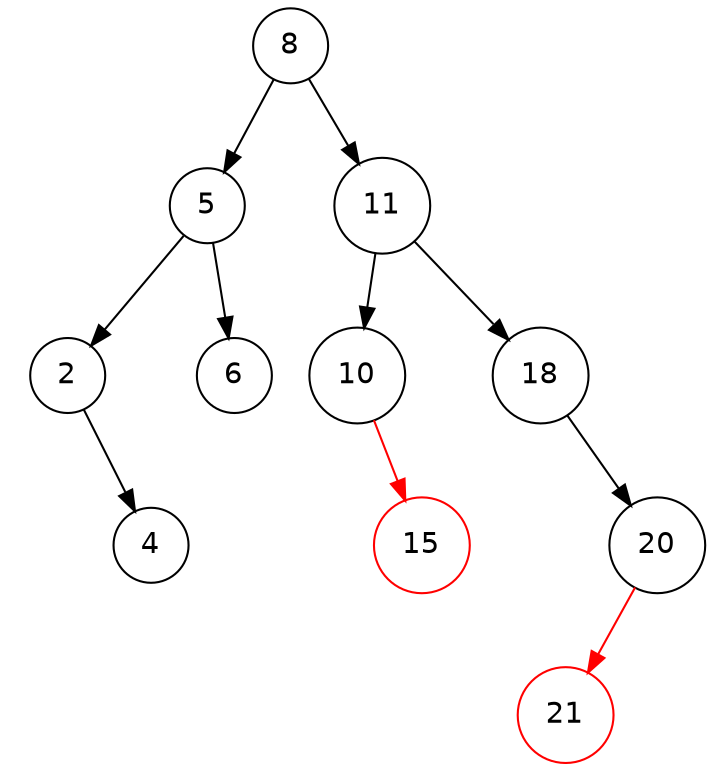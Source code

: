 digraph G {
	graph [fontname = "Helvetica"];
	node [fontname = "Helvetica",shape=circle];
	edge [fontname = "Helvetica"];

	8 -> 5;
	m8 [label="", width=0.1, style=invis];
	8 -> m8 [style=invis];
	8 -> 11;
	{rank=same 5 -> m8 -> 11 [style=invis]};

	5 -> 2;
	m5 [label="", width=0.1, style=invis];
	5 -> m5 [style=invis];
	5 -> 6;
	{rank=same 2 -> m5 -> 6 [style=invis]};

	l2 [label="", width=0.1, style=invis];
	2 -> l2 [style=invis];
	m2 [label="", width=0.1, style=invis];
	2 -> m2 [style=invis];
	2 -> 4;
	{rank=same l2 -> m2 -> 4 [style=invis]};

	10;
	11 -> 10;
	m11 [label="", width=0.1, style=invis];
	11 -> m11 [style=invis];
	11 -> 18;
	{rank=same 10 -> m11 -> 18 [style=invis]};

	l10 [label="", width=0.1, style=invis];
	10 -> l10 [style=invis];
	m10 [label="", width=0.1, style=invis];
	10 -> m10 [style=invis];
	15 [color=red];
	10 -> 15 [color=red];
	{rank=same l10 -> m10 -> 15 [style=invis]};

	l18 [label="", width=0.1, style=invis];
	18 -> l18 [style=invis];
	m18 [label="", width=0.1, style=invis];
	18 -> m18 [style=invis];
	18 -> 20;
	{rank=same l18 -> m18 -> 20 [style=invis]};

	21 [color=red];
	20 -> 21 [color=red];
	m20 [label="", width=0.1, style=invis];
	20 -> m20 [style=invis];
	r20 [label="", width=0.1, style=invis];
	20 -> r20 [style=invis];
	{rank=same 21 -> m20 -> r20 [style=invis]};
}
